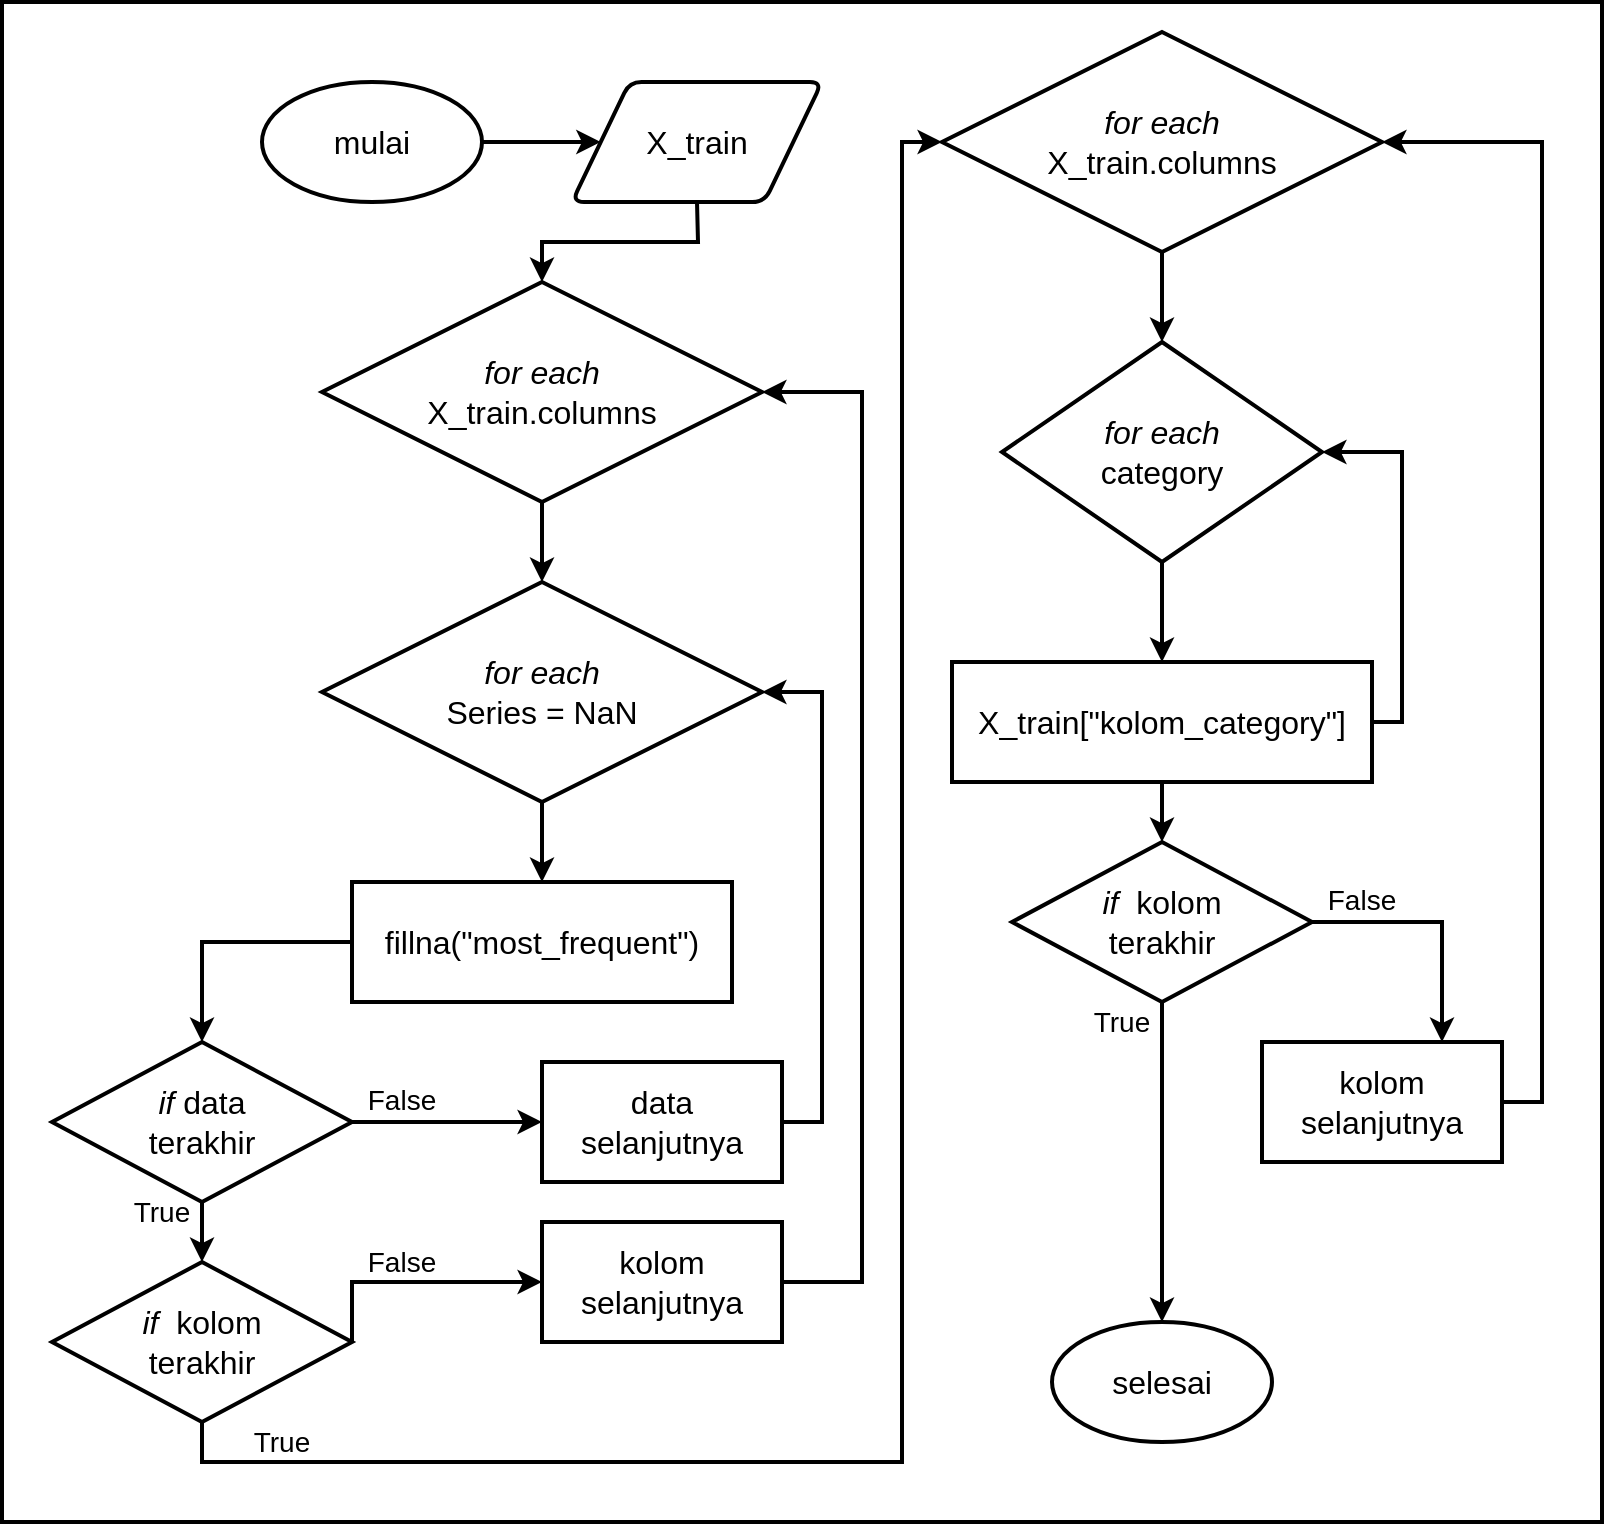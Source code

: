 <mxfile version="14.8.6" type="device"><diagram id="3OqKHIjlhKhbL3j-My_v" name="Page-1"><mxGraphModel dx="2730" dy="1033" grid="1" gridSize="10" guides="1" tooltips="1" connect="1" arrows="1" fold="1" page="1" pageScale="1" pageWidth="850" pageHeight="1100" math="0" shadow="0"><root><mxCell id="0"/><mxCell id="1" parent="0"/><mxCell id="gep9XmqqdPEduZASDYvP-42" value="" style="group" vertex="1" connectable="0" parent="1"><mxGeometry x="-90" y="150" width="800" height="760" as="geometry"/></mxCell><mxCell id="gep9XmqqdPEduZASDYvP-41" value="" style="rounded=0;whiteSpace=wrap;html=1;strokeWidth=2;" vertex="1" parent="gep9XmqqdPEduZASDYvP-42"><mxGeometry width="800" height="760" as="geometry"/></mxCell><mxCell id="gep9XmqqdPEduZASDYvP-1" value="&lt;font style=&quot;font-size: 16px&quot;&gt;mulai&lt;/font&gt;" style="ellipse;whiteSpace=wrap;html=1;strokeWidth=2;" vertex="1" parent="gep9XmqqdPEduZASDYvP-42"><mxGeometry x="130" y="40" width="110" height="60" as="geometry"/></mxCell><mxCell id="gep9XmqqdPEduZASDYvP-2" value="&lt;font style=&quot;font-size: 16px&quot;&gt;selesai&lt;/font&gt;" style="ellipse;whiteSpace=wrap;html=1;strokeWidth=2;" vertex="1" parent="gep9XmqqdPEduZASDYvP-42"><mxGeometry x="525" y="660" width="110" height="60" as="geometry"/></mxCell><mxCell id="gep9XmqqdPEduZASDYvP-3" value="&lt;font style=&quot;font-size: 16px&quot;&gt;X_train&lt;/font&gt;" style="shape=parallelogram;html=1;strokeWidth=2;perimeter=parallelogramPerimeter;whiteSpace=wrap;rounded=1;arcSize=12;size=0.23;" vertex="1" parent="gep9XmqqdPEduZASDYvP-42"><mxGeometry x="285" y="40" width="125" height="60" as="geometry"/></mxCell><mxCell id="gep9XmqqdPEduZASDYvP-4" value="&lt;font style=&quot;font-size: 16px&quot;&gt;&lt;i&gt;for each&lt;/i&gt;&lt;br&gt;X_train.columns&lt;/font&gt;" style="rhombus;whiteSpace=wrap;html=1;strokeWidth=2;" vertex="1" parent="gep9XmqqdPEduZASDYvP-42"><mxGeometry x="160" y="140" width="220" height="110" as="geometry"/></mxCell><mxCell id="gep9XmqqdPEduZASDYvP-5" value="" style="endArrow=classic;html=1;exitX=1;exitY=0.5;exitDx=0;exitDy=0;strokeWidth=2;entryX=0;entryY=0.5;entryDx=0;entryDy=0;" edge="1" parent="gep9XmqqdPEduZASDYvP-42" source="gep9XmqqdPEduZASDYvP-1" target="gep9XmqqdPEduZASDYvP-3"><mxGeometry width="50" height="50" relative="1" as="geometry"><mxPoint x="270" y="200" as="sourcePoint"/><mxPoint x="320" y="150" as="targetPoint"/></mxGeometry></mxCell><mxCell id="gep9XmqqdPEduZASDYvP-6" value="" style="endArrow=classic;html=1;strokeWidth=2;exitX=0.5;exitY=1;exitDx=0;exitDy=0;entryX=0.5;entryY=0;entryDx=0;entryDy=0;rounded=0;" edge="1" parent="gep9XmqqdPEduZASDYvP-42" source="gep9XmqqdPEduZASDYvP-3" target="gep9XmqqdPEduZASDYvP-4"><mxGeometry width="50" height="50" relative="1" as="geometry"><mxPoint x="270" y="200" as="sourcePoint"/><mxPoint x="320" y="150" as="targetPoint"/><Array as="points"><mxPoint x="348" y="120"/><mxPoint x="270" y="120"/></Array></mxGeometry></mxCell><mxCell id="gep9XmqqdPEduZASDYvP-7" value="&lt;font style=&quot;font-size: 16px&quot;&gt;&lt;i&gt;for each&lt;/i&gt;&lt;br&gt;Series = NaN&lt;/font&gt;" style="rhombus;whiteSpace=wrap;html=1;strokeWidth=2;" vertex="1" parent="gep9XmqqdPEduZASDYvP-42"><mxGeometry x="160" y="290" width="220" height="110" as="geometry"/></mxCell><mxCell id="gep9XmqqdPEduZASDYvP-8" value="" style="endArrow=classic;html=1;strokeWidth=2;exitX=0.5;exitY=1;exitDx=0;exitDy=0;entryX=0.5;entryY=0;entryDx=0;entryDy=0;" edge="1" parent="gep9XmqqdPEduZASDYvP-42" source="gep9XmqqdPEduZASDYvP-4" target="gep9XmqqdPEduZASDYvP-7"><mxGeometry width="50" height="50" relative="1" as="geometry"><mxPoint x="270" y="300" as="sourcePoint"/><mxPoint x="320" y="250" as="targetPoint"/></mxGeometry></mxCell><mxCell id="gep9XmqqdPEduZASDYvP-9" value="&lt;font style=&quot;font-size: 16px&quot;&gt;fillna(&quot;most_frequent&quot;)&lt;/font&gt;" style="rounded=0;whiteSpace=wrap;html=1;strokeWidth=2;" vertex="1" parent="gep9XmqqdPEduZASDYvP-42"><mxGeometry x="175" y="440" width="190" height="60" as="geometry"/></mxCell><mxCell id="gep9XmqqdPEduZASDYvP-10" value="" style="endArrow=classic;html=1;strokeWidth=2;exitX=0.5;exitY=1;exitDx=0;exitDy=0;entryX=0.5;entryY=0;entryDx=0;entryDy=0;" edge="1" parent="gep9XmqqdPEduZASDYvP-42" source="gep9XmqqdPEduZASDYvP-7" target="gep9XmqqdPEduZASDYvP-9"><mxGeometry width="50" height="50" relative="1" as="geometry"><mxPoint x="150" y="400" as="sourcePoint"/><mxPoint x="200" y="350" as="targetPoint"/></mxGeometry></mxCell><mxCell id="gep9XmqqdPEduZASDYvP-11" value="&lt;font style=&quot;font-size: 16px&quot;&gt;&lt;i&gt;if&lt;/i&gt;&amp;nbsp;data&lt;br&gt;terakhir&lt;/font&gt;" style="rhombus;whiteSpace=wrap;html=1;strokeWidth=2;" vertex="1" parent="gep9XmqqdPEduZASDYvP-42"><mxGeometry x="25" y="520" width="150" height="80" as="geometry"/></mxCell><mxCell id="gep9XmqqdPEduZASDYvP-12" value="&lt;font style=&quot;font-size: 16px&quot;&gt;data&lt;br&gt;selanjutnya&lt;/font&gt;" style="rounded=0;whiteSpace=wrap;html=1;strokeWidth=2;" vertex="1" parent="gep9XmqqdPEduZASDYvP-42"><mxGeometry x="270" y="530" width="120" height="60" as="geometry"/></mxCell><mxCell id="gep9XmqqdPEduZASDYvP-13" value="&lt;font style=&quot;font-size: 16px&quot;&gt;&lt;i&gt;if&lt;/i&gt;&amp;nbsp; kolom&lt;br&gt;terakhir&lt;/font&gt;" style="rhombus;whiteSpace=wrap;html=1;strokeWidth=2;" vertex="1" parent="gep9XmqqdPEduZASDYvP-42"><mxGeometry x="25" y="630" width="150" height="80" as="geometry"/></mxCell><mxCell id="gep9XmqqdPEduZASDYvP-14" value="&lt;font style=&quot;font-size: 16px&quot;&gt;kolom&lt;br&gt;selanjutnya&lt;/font&gt;" style="rounded=0;whiteSpace=wrap;html=1;strokeWidth=2;" vertex="1" parent="gep9XmqqdPEduZASDYvP-42"><mxGeometry x="270" y="610" width="120" height="60" as="geometry"/></mxCell><mxCell id="gep9XmqqdPEduZASDYvP-15" value="" style="endArrow=classic;html=1;strokeWidth=2;exitX=0;exitY=0.5;exitDx=0;exitDy=0;entryX=0.5;entryY=0;entryDx=0;entryDy=0;rounded=0;" edge="1" parent="gep9XmqqdPEduZASDYvP-42" source="gep9XmqqdPEduZASDYvP-9" target="gep9XmqqdPEduZASDYvP-11"><mxGeometry width="50" height="50" relative="1" as="geometry"><mxPoint x="300" y="430" as="sourcePoint"/><mxPoint x="350" y="380" as="targetPoint"/><Array as="points"><mxPoint x="100" y="470"/></Array></mxGeometry></mxCell><mxCell id="gep9XmqqdPEduZASDYvP-16" value="" style="endArrow=classic;html=1;strokeWidth=2;exitX=1;exitY=0.5;exitDx=0;exitDy=0;entryX=1;entryY=0.5;entryDx=0;entryDy=0;rounded=0;" edge="1" parent="gep9XmqqdPEduZASDYvP-42" source="gep9XmqqdPEduZASDYvP-12" target="gep9XmqqdPEduZASDYvP-7"><mxGeometry width="50" height="50" relative="1" as="geometry"><mxPoint x="300" y="430" as="sourcePoint"/><mxPoint x="350" y="380" as="targetPoint"/><Array as="points"><mxPoint x="410" y="560"/><mxPoint x="410" y="345"/></Array></mxGeometry></mxCell><mxCell id="gep9XmqqdPEduZASDYvP-17" value="" style="endArrow=classic;html=1;strokeWidth=2;exitX=1;exitY=0.5;exitDx=0;exitDy=0;entryX=1;entryY=0.5;entryDx=0;entryDy=0;rounded=0;" edge="1" parent="gep9XmqqdPEduZASDYvP-42" source="gep9XmqqdPEduZASDYvP-14" target="gep9XmqqdPEduZASDYvP-4"><mxGeometry width="50" height="50" relative="1" as="geometry"><mxPoint x="130" y="470" as="sourcePoint"/><mxPoint x="180" y="420" as="targetPoint"/><Array as="points"><mxPoint x="430" y="640"/><mxPoint x="430" y="195"/></Array></mxGeometry></mxCell><mxCell id="gep9XmqqdPEduZASDYvP-18" value="" style="endArrow=classic;html=1;strokeWidth=2;exitX=1;exitY=0.5;exitDx=0;exitDy=0;entryX=0;entryY=0.5;entryDx=0;entryDy=0;" edge="1" parent="gep9XmqqdPEduZASDYvP-42" source="gep9XmqqdPEduZASDYvP-11" target="gep9XmqqdPEduZASDYvP-12"><mxGeometry width="50" height="50" relative="1" as="geometry"><mxPoint x="90" y="590" as="sourcePoint"/><mxPoint x="140" y="540" as="targetPoint"/></mxGeometry></mxCell><mxCell id="gep9XmqqdPEduZASDYvP-19" value="" style="endArrow=classic;html=1;strokeWidth=2;exitX=0.5;exitY=1;exitDx=0;exitDy=0;" edge="1" parent="gep9XmqqdPEduZASDYvP-42" source="gep9XmqqdPEduZASDYvP-11"><mxGeometry width="50" height="50" relative="1" as="geometry"><mxPoint y="640" as="sourcePoint"/><mxPoint x="100" y="630" as="targetPoint"/></mxGeometry></mxCell><mxCell id="gep9XmqqdPEduZASDYvP-20" value="" style="endArrow=classic;html=1;strokeWidth=2;exitX=1;exitY=0.5;exitDx=0;exitDy=0;entryX=0;entryY=0.5;entryDx=0;entryDy=0;rounded=0;" edge="1" parent="gep9XmqqdPEduZASDYvP-42" source="gep9XmqqdPEduZASDYvP-13" target="gep9XmqqdPEduZASDYvP-14"><mxGeometry width="50" height="50" relative="1" as="geometry"><mxPoint x="40" y="630" as="sourcePoint"/><mxPoint x="90" y="580" as="targetPoint"/><Array as="points"><mxPoint x="175" y="640"/></Array></mxGeometry></mxCell><mxCell id="gep9XmqqdPEduZASDYvP-21" value="&lt;font style=&quot;font-size: 16px&quot;&gt;&lt;i&gt;for each&lt;/i&gt;&lt;br&gt;X_train.columns&lt;/font&gt;" style="rhombus;whiteSpace=wrap;html=1;strokeWidth=2;" vertex="1" parent="gep9XmqqdPEduZASDYvP-42"><mxGeometry x="470" y="15" width="220" height="110" as="geometry"/></mxCell><mxCell id="gep9XmqqdPEduZASDYvP-22" value="" style="endArrow=classic;html=1;strokeWidth=2;exitX=0.5;exitY=1;exitDx=0;exitDy=0;entryX=0;entryY=0.5;entryDx=0;entryDy=0;rounded=0;" edge="1" parent="gep9XmqqdPEduZASDYvP-42" source="gep9XmqqdPEduZASDYvP-13" target="gep9XmqqdPEduZASDYvP-21"><mxGeometry width="50" height="50" relative="1" as="geometry"><mxPoint x="120" y="380" as="sourcePoint"/><mxPoint x="170" y="330" as="targetPoint"/><Array as="points"><mxPoint x="100" y="730"/><mxPoint x="450" y="730"/><mxPoint x="450" y="70"/></Array></mxGeometry></mxCell><mxCell id="gep9XmqqdPEduZASDYvP-23" value="&lt;font style=&quot;font-size: 16px&quot;&gt;&lt;i&gt;for each&lt;/i&gt;&lt;br&gt;category&lt;/font&gt;" style="rhombus;whiteSpace=wrap;html=1;strokeWidth=2;" vertex="1" parent="gep9XmqqdPEduZASDYvP-42"><mxGeometry x="500" y="170" width="160" height="110" as="geometry"/></mxCell><mxCell id="gep9XmqqdPEduZASDYvP-24" value="&lt;font style=&quot;font-size: 16px&quot;&gt;&lt;i&gt;if&lt;/i&gt;&amp;nbsp; kolom&lt;br&gt;terakhir&lt;/font&gt;" style="rhombus;whiteSpace=wrap;html=1;strokeWidth=2;" vertex="1" parent="gep9XmqqdPEduZASDYvP-42"><mxGeometry x="505" y="420" width="150" height="80" as="geometry"/></mxCell><mxCell id="gep9XmqqdPEduZASDYvP-25" value="&lt;font style=&quot;font-size: 16px&quot;&gt;X_train[&quot;kolom_category&quot;]&lt;/font&gt;" style="rounded=0;whiteSpace=wrap;html=1;strokeWidth=2;" vertex="1" parent="gep9XmqqdPEduZASDYvP-42"><mxGeometry x="475" y="330" width="210" height="60" as="geometry"/></mxCell><mxCell id="gep9XmqqdPEduZASDYvP-26" value="&lt;font style=&quot;font-size: 16px&quot;&gt;kolom&lt;br&gt;selanjutnya&lt;/font&gt;" style="rounded=0;whiteSpace=wrap;html=1;strokeWidth=2;" vertex="1" parent="gep9XmqqdPEduZASDYvP-42"><mxGeometry x="630" y="520" width="120" height="60" as="geometry"/></mxCell><mxCell id="gep9XmqqdPEduZASDYvP-27" value="" style="endArrow=classic;html=1;strokeWidth=2;exitX=0.5;exitY=1;exitDx=0;exitDy=0;entryX=0.5;entryY=0;entryDx=0;entryDy=0;" edge="1" parent="gep9XmqqdPEduZASDYvP-42" source="gep9XmqqdPEduZASDYvP-21" target="gep9XmqqdPEduZASDYvP-23"><mxGeometry width="50" height="50" relative="1" as="geometry"><mxPoint x="430" y="290" as="sourcePoint"/><mxPoint x="480" y="240" as="targetPoint"/></mxGeometry></mxCell><mxCell id="gep9XmqqdPEduZASDYvP-29" value="" style="endArrow=classic;html=1;strokeWidth=2;exitX=0.5;exitY=1;exitDx=0;exitDy=0;entryX=0.5;entryY=0;entryDx=0;entryDy=0;" edge="1" parent="gep9XmqqdPEduZASDYvP-42" source="gep9XmqqdPEduZASDYvP-23" target="gep9XmqqdPEduZASDYvP-25"><mxGeometry width="50" height="50" relative="1" as="geometry"><mxPoint x="420" y="280" as="sourcePoint"/><mxPoint x="470" y="230" as="targetPoint"/></mxGeometry></mxCell><mxCell id="gep9XmqqdPEduZASDYvP-30" value="" style="endArrow=classic;html=1;strokeWidth=2;exitX=0.5;exitY=1;exitDx=0;exitDy=0;entryX=0.5;entryY=0;entryDx=0;entryDy=0;" edge="1" parent="gep9XmqqdPEduZASDYvP-42" source="gep9XmqqdPEduZASDYvP-25" target="gep9XmqqdPEduZASDYvP-24"><mxGeometry width="50" height="50" relative="1" as="geometry"><mxPoint x="460" y="470" as="sourcePoint"/><mxPoint x="510" y="420" as="targetPoint"/></mxGeometry></mxCell><mxCell id="gep9XmqqdPEduZASDYvP-31" value="" style="endArrow=classic;html=1;strokeWidth=2;exitX=1;exitY=0.5;exitDx=0;exitDy=0;entryX=1;entryY=0.5;entryDx=0;entryDy=0;rounded=0;" edge="1" parent="gep9XmqqdPEduZASDYvP-42" source="gep9XmqqdPEduZASDYvP-25" target="gep9XmqqdPEduZASDYvP-23"><mxGeometry width="50" height="50" relative="1" as="geometry"><mxPoint x="460" y="320" as="sourcePoint"/><mxPoint x="510" y="270" as="targetPoint"/><Array as="points"><mxPoint x="700" y="360"/><mxPoint x="700" y="225"/></Array></mxGeometry></mxCell><mxCell id="gep9XmqqdPEduZASDYvP-32" value="" style="endArrow=classic;html=1;strokeWidth=2;exitX=1;exitY=0.5;exitDx=0;exitDy=0;entryX=0.75;entryY=0;entryDx=0;entryDy=0;rounded=0;" edge="1" parent="gep9XmqqdPEduZASDYvP-42" source="gep9XmqqdPEduZASDYvP-24" target="gep9XmqqdPEduZASDYvP-26"><mxGeometry width="50" height="50" relative="1" as="geometry"><mxPoint x="320" y="470" as="sourcePoint"/><mxPoint x="370" y="420" as="targetPoint"/><Array as="points"><mxPoint x="720" y="460"/></Array></mxGeometry></mxCell><mxCell id="gep9XmqqdPEduZASDYvP-33" value="" style="endArrow=classic;html=1;strokeWidth=2;exitX=0.5;exitY=1;exitDx=0;exitDy=0;entryX=0.5;entryY=0;entryDx=0;entryDy=0;" edge="1" parent="gep9XmqqdPEduZASDYvP-42" source="gep9XmqqdPEduZASDYvP-24" target="gep9XmqqdPEduZASDYvP-2"><mxGeometry width="50" height="50" relative="1" as="geometry"><mxPoint x="450" y="470" as="sourcePoint"/><mxPoint x="500" y="420" as="targetPoint"/></mxGeometry></mxCell><mxCell id="gep9XmqqdPEduZASDYvP-34" value="" style="endArrow=classic;html=1;strokeWidth=2;exitX=1;exitY=0.5;exitDx=0;exitDy=0;entryX=1;entryY=0.5;entryDx=0;entryDy=0;rounded=0;" edge="1" parent="gep9XmqqdPEduZASDYvP-42" source="gep9XmqqdPEduZASDYvP-26" target="gep9XmqqdPEduZASDYvP-21"><mxGeometry width="50" height="50" relative="1" as="geometry"><mxPoint x="450" y="400" as="sourcePoint"/><mxPoint x="500" y="350" as="targetPoint"/><Array as="points"><mxPoint x="770" y="550"/><mxPoint x="770" y="70"/></Array></mxGeometry></mxCell><mxCell id="gep9XmqqdPEduZASDYvP-35" value="&lt;font style=&quot;font-size: 14px&quot;&gt;True&lt;/font&gt;" style="text;html=1;strokeColor=none;fillColor=none;align=center;verticalAlign=middle;whiteSpace=wrap;rounded=0;" vertex="1" parent="gep9XmqqdPEduZASDYvP-42"><mxGeometry x="60" y="595" width="40" height="20" as="geometry"/></mxCell><mxCell id="gep9XmqqdPEduZASDYvP-36" value="&lt;font style=&quot;font-size: 14px&quot;&gt;False&lt;/font&gt;" style="text;html=1;strokeColor=none;fillColor=none;align=center;verticalAlign=middle;whiteSpace=wrap;rounded=0;" vertex="1" parent="gep9XmqqdPEduZASDYvP-42"><mxGeometry x="180" y="539" width="40" height="20" as="geometry"/></mxCell><mxCell id="gep9XmqqdPEduZASDYvP-37" value="&lt;font style=&quot;font-size: 14px&quot;&gt;False&lt;/font&gt;" style="text;html=1;strokeColor=none;fillColor=none;align=center;verticalAlign=middle;whiteSpace=wrap;rounded=0;" vertex="1" parent="gep9XmqqdPEduZASDYvP-42"><mxGeometry x="180" y="620" width="40" height="20" as="geometry"/></mxCell><mxCell id="gep9XmqqdPEduZASDYvP-38" value="&lt;font style=&quot;font-size: 14px&quot;&gt;True&lt;/font&gt;" style="text;html=1;strokeColor=none;fillColor=none;align=center;verticalAlign=middle;whiteSpace=wrap;rounded=0;" vertex="1" parent="gep9XmqqdPEduZASDYvP-42"><mxGeometry x="120" y="710" width="40" height="20" as="geometry"/></mxCell><mxCell id="gep9XmqqdPEduZASDYvP-39" value="&lt;font style=&quot;font-size: 14px&quot;&gt;False&lt;/font&gt;" style="text;html=1;strokeColor=none;fillColor=none;align=center;verticalAlign=middle;whiteSpace=wrap;rounded=0;" vertex="1" parent="gep9XmqqdPEduZASDYvP-42"><mxGeometry x="660" y="439" width="40" height="20" as="geometry"/></mxCell><mxCell id="gep9XmqqdPEduZASDYvP-40" value="&lt;font style=&quot;font-size: 14px&quot;&gt;True&lt;/font&gt;" style="text;html=1;strokeColor=none;fillColor=none;align=center;verticalAlign=middle;whiteSpace=wrap;rounded=0;" vertex="1" parent="gep9XmqqdPEduZASDYvP-42"><mxGeometry x="540" y="500" width="40" height="20" as="geometry"/></mxCell></root></mxGraphModel></diagram></mxfile>